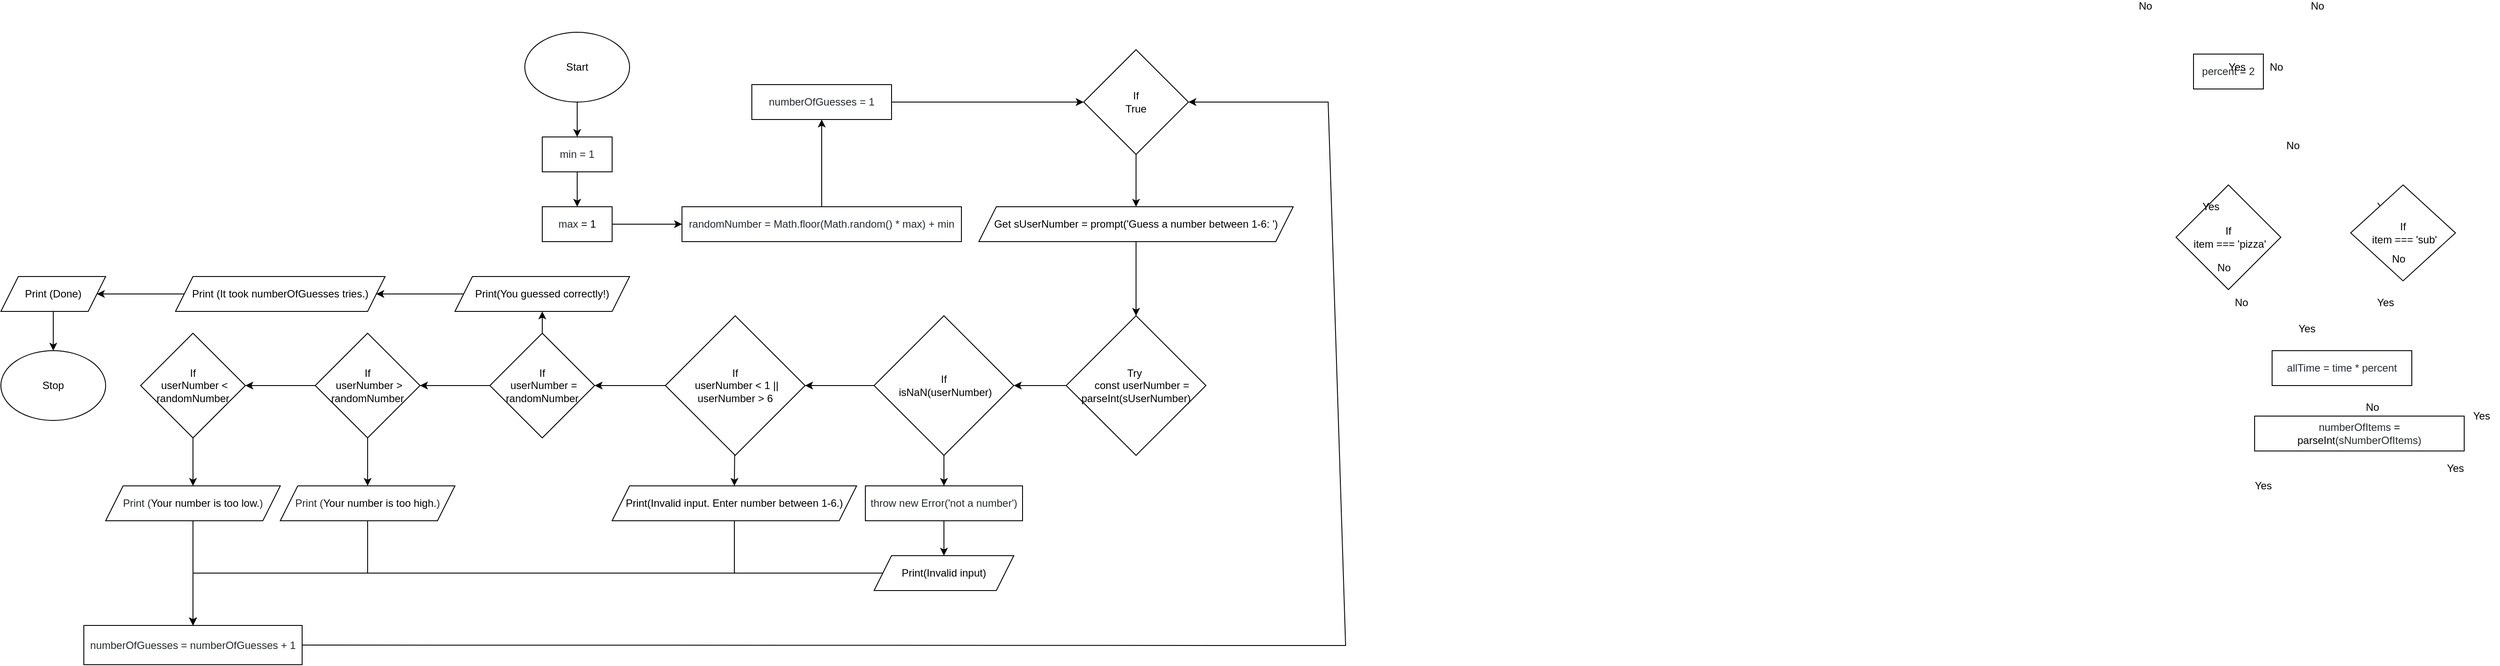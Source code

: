 <mxfile>
    <diagram id="hgVXln8VSOfign1ikF7p" name="Page-1">
        <mxGraphModel dx="2728" dy="749" grid="1" gridSize="10" guides="1" tooltips="1" connect="1" arrows="1" fold="1" page="1" pageScale="1" pageWidth="827" pageHeight="1169" math="0" shadow="0">
            <root>
                <mxCell id="0"/>
                <mxCell id="1" parent="0"/>
                <mxCell id="3" value="&lt;span class=&quot;pl-s1&quot; style=&quot;box-sizing: border-box ; color: rgb(36 , 41 , 47) ; font-family: , , &amp;#34;sf mono&amp;#34; , &amp;#34;menlo&amp;#34; , &amp;#34;consolas&amp;#34; , &amp;#34;liberation mono&amp;#34; , monospace ; background-color: rgb(255 , 255 , 255)&quot;&gt;numberOfItems&lt;/span&gt;&lt;span style=&quot;color: rgb(36 , 41 , 47) ; font-family: , , &amp;#34;sf mono&amp;#34; , &amp;#34;menlo&amp;#34; , &amp;#34;consolas&amp;#34; , &amp;#34;liberation mono&amp;#34; , monospace ; background-color: rgb(255 , 255 , 255)&quot;&gt; &lt;/span&gt;&lt;span class=&quot;pl-c1&quot; style=&quot;box-sizing: border-box ; font-family: , , &amp;#34;sf mono&amp;#34; , &amp;#34;menlo&amp;#34; , &amp;#34;consolas&amp;#34; , &amp;#34;liberation mono&amp;#34; , monospace ; background-color: rgb(255 , 255 , 255)&quot;&gt;=&lt;/span&gt;&lt;span style=&quot;color: rgb(36 , 41 , 47) ; font-family: , , &amp;#34;sf mono&amp;#34; , &amp;#34;menlo&amp;#34; , &amp;#34;consolas&amp;#34; , &amp;#34;liberation mono&amp;#34; , monospace ; background-color: rgb(255 , 255 , 255)&quot;&gt; &lt;/span&gt;&lt;span class=&quot;pl-en&quot; style=&quot;box-sizing: border-box ; font-family: , , &amp;#34;sf mono&amp;#34; , &amp;#34;menlo&amp;#34; , &amp;#34;consolas&amp;#34; , &amp;#34;liberation mono&amp;#34; , monospace ; background-color: rgb(255 , 255 , 255)&quot;&gt;parseInt&lt;/span&gt;&lt;span class=&quot;pl-kos&quot; style=&quot;box-sizing: border-box ; color: rgb(36 , 41 , 47) ; font-family: , , &amp;#34;sf mono&amp;#34; , &amp;#34;menlo&amp;#34; , &amp;#34;consolas&amp;#34; , &amp;#34;liberation mono&amp;#34; , monospace ; background-color: rgb(255 , 255 , 255)&quot;&gt;(&lt;/span&gt;&lt;span class=&quot;pl-s1&quot; style=&quot;box-sizing: border-box ; color: rgb(36 , 41 , 47) ; font-family: , , &amp;#34;sf mono&amp;#34; , &amp;#34;menlo&amp;#34; , &amp;#34;consolas&amp;#34; , &amp;#34;liberation mono&amp;#34; , monospace ; background-color: rgb(255 , 255 , 255)&quot;&gt;sNumberOfItems&lt;/span&gt;&lt;span class=&quot;pl-kos&quot; style=&quot;box-sizing: border-box ; color: rgb(36 , 41 , 47) ; font-family: , , &amp;#34;sf mono&amp;#34; , &amp;#34;menlo&amp;#34; , &amp;#34;consolas&amp;#34; , &amp;#34;liberation mono&amp;#34; , monospace ; background-color: rgb(255 , 255 , 255)&quot;&gt;)&lt;/span&gt;" style="rounded=0;whiteSpace=wrap;html=1;" vertex="1" parent="1">
                    <mxGeometry x="1381" y="520" width="240" height="40" as="geometry"/>
                </mxCell>
                <mxCell id="82" style="edgeStyle=none;html=1;entryX=0.5;entryY=0;entryDx=0;entryDy=0;" edge="1" parent="1" source="5" target="24">
                    <mxGeometry relative="1" as="geometry"/>
                </mxCell>
                <mxCell id="5" value="Start" style="ellipse;whiteSpace=wrap;html=1;" vertex="1" parent="1">
                    <mxGeometry x="-600" y="80" width="120" height="80" as="geometry"/>
                </mxCell>
                <mxCell id="104" style="edgeStyle=none;html=1;entryX=0.5;entryY=0;entryDx=0;entryDy=0;" edge="1" parent="1" source="7" target="32">
                    <mxGeometry relative="1" as="geometry"/>
                </mxCell>
                <mxCell id="7" value="&lt;div&gt;&lt;/div&gt;&lt;span class=&quot;pl-kos&quot; style=&quot;box-sizing: border-box ; color: rgb(36 , 41 , 47) ; font-family: , , &amp;#34;sf mono&amp;#34; , &amp;#34;menlo&amp;#34; , &amp;#34;consolas&amp;#34; , &amp;#34;liberation mono&amp;#34; , monospace ; background-color: rgb(255 , 255 , 255)&quot;&gt;Print (&lt;/span&gt;&lt;span class=&quot;pl-s&quot; style=&quot;box-sizing: border-box ; font-family: , , &amp;#34;sf mono&amp;#34; , &amp;#34;menlo&amp;#34; , &amp;#34;consolas&amp;#34; , &amp;#34;liberation mono&amp;#34; , monospace ; background-color: rgb(255 , 255 , 255)&quot;&gt;Your number is too low.&lt;/span&gt;&lt;span class=&quot;pl-kos&quot; style=&quot;box-sizing: border-box ; color: rgb(36 , 41 , 47) ; font-family: , , &amp;#34;sf mono&amp;#34; , &amp;#34;menlo&amp;#34; , &amp;#34;consolas&amp;#34; , &amp;#34;liberation mono&amp;#34; , monospace ; background-color: rgb(255 , 255 , 255)&quot;&gt;)&lt;/span&gt;" style="shape=parallelogram;perimeter=parallelogramPerimeter;whiteSpace=wrap;html=1;fixedSize=1;" vertex="1" parent="1">
                    <mxGeometry x="-1080" y="600" width="200" height="40" as="geometry"/>
                </mxCell>
                <mxCell id="10" value="If&lt;br&gt;&amp;nbsp;item === 'pizza'" style="rhombus;whiteSpace=wrap;html=1;" vertex="1" parent="1">
                    <mxGeometry x="1291" y="255" width="120" height="120" as="geometry"/>
                </mxCell>
                <mxCell id="97" style="edgeStyle=none;html=1;entryX=1;entryY=0.5;entryDx=0;entryDy=0;" edge="1" parent="1" source="12" target="18">
                    <mxGeometry relative="1" as="geometry"/>
                </mxCell>
                <mxCell id="12" value="&lt;span&gt;Print (It took numberOfGuesses tries.)&lt;/span&gt;" style="shape=parallelogram;perimeter=parallelogramPerimeter;whiteSpace=wrap;html=1;fixedSize=1;" vertex="1" parent="1">
                    <mxGeometry x="-1000" y="360" width="240" height="40" as="geometry"/>
                </mxCell>
                <mxCell id="88" style="edgeStyle=none;html=1;entryX=0.5;entryY=0;entryDx=0;entryDy=0;" edge="1" parent="1" source="14" target="39">
                    <mxGeometry relative="1" as="geometry"/>
                </mxCell>
                <mxCell id="14" value="&lt;span style=&quot;font-family: , , &amp;#34;sf mono&amp;#34; , &amp;#34;menlo&amp;#34; , &amp;#34;consolas&amp;#34; , &amp;#34;liberation mono&amp;#34; , monospace ; background-color: rgb(255 , 255 , 255)&quot;&gt;Get&lt;/span&gt;&lt;span style=&quot;color: rgb(36 , 41 , 47) ; font-family: , , &amp;#34;sf mono&amp;#34; , &amp;#34;menlo&amp;#34; , &amp;#34;consolas&amp;#34; , &amp;#34;liberation mono&amp;#34; , monospace ; background-color: rgb(255 , 255 , 255)&quot;&gt;&amp;nbsp;&lt;/span&gt;sUserNumber = prompt('Guess a number between 1-6: ')" style="shape=parallelogram;perimeter=parallelogramPerimeter;whiteSpace=wrap;html=1;fixedSize=1;" vertex="1" parent="1">
                    <mxGeometry x="-80" y="280" width="360" height="40" as="geometry"/>
                </mxCell>
                <mxCell id="105" style="edgeStyle=none;html=1;entryX=0.5;entryY=0;entryDx=0;entryDy=0;rounded=0;" edge="1" parent="1" source="16" target="32">
                    <mxGeometry relative="1" as="geometry">
                        <Array as="points">
                            <mxPoint x="-980" y="700"/>
                        </Array>
                    </mxGeometry>
                </mxCell>
                <mxCell id="16" value="Print(Invalid input)" style="shape=parallelogram;perimeter=parallelogramPerimeter;whiteSpace=wrap;html=1;fixedSize=1;" vertex="1" parent="1">
                    <mxGeometry x="-200" y="680" width="160" height="40" as="geometry"/>
                </mxCell>
                <mxCell id="98" style="edgeStyle=none;html=1;entryX=0.5;entryY=0;entryDx=0;entryDy=0;" edge="1" parent="1" source="18" target="19">
                    <mxGeometry relative="1" as="geometry"/>
                </mxCell>
                <mxCell id="18" value="Print (Done)" style="shape=parallelogram;perimeter=parallelogramPerimeter;whiteSpace=wrap;html=1;fixedSize=1;" vertex="1" parent="1">
                    <mxGeometry x="-1200" y="360" width="120" height="40" as="geometry"/>
                </mxCell>
                <mxCell id="19" value="Stop" style="ellipse;whiteSpace=wrap;html=1;" vertex="1" parent="1">
                    <mxGeometry x="-1200" y="445" width="120" height="80" as="geometry"/>
                </mxCell>
                <mxCell id="20" value="Yes" style="text;html=1;strokeColor=none;fillColor=none;align=center;verticalAlign=middle;whiteSpace=wrap;rounded=0;" vertex="1" parent="1">
                    <mxGeometry x="1511" y="275" width="40" height="10" as="geometry"/>
                </mxCell>
                <mxCell id="84" style="edgeStyle=none;html=1;entryX=0;entryY=0.5;entryDx=0;entryDy=0;" edge="1" parent="1" source="22" target="36">
                    <mxGeometry relative="1" as="geometry"/>
                </mxCell>
                <mxCell id="22" value="&lt;span style=&quot;color: rgb(36 , 41 , 47) ; font-family: , , &amp;#34;sf mono&amp;#34; , &amp;#34;menlo&amp;#34; , &amp;#34;consolas&amp;#34; , &amp;#34;liberation mono&amp;#34; , monospace ; background-color: rgb(255 , 255 , 255)&quot;&gt;max&amp;nbsp;&lt;/span&gt;&lt;span class=&quot;pl-c1&quot; style=&quot;box-sizing: border-box ; font-family: , , &amp;#34;sf mono&amp;#34; , &amp;#34;menlo&amp;#34; , &amp;#34;consolas&amp;#34; , &amp;#34;liberation mono&amp;#34; , monospace ; background-color: rgb(255 , 255 , 255)&quot;&gt;=&lt;/span&gt;&lt;span style=&quot;color: rgb(36 , 41 , 47) ; font-family: , , &amp;#34;sf mono&amp;#34; , &amp;#34;menlo&amp;#34; , &amp;#34;consolas&amp;#34; , &amp;#34;liberation mono&amp;#34; , monospace ; background-color: rgb(255 , 255 , 255)&quot;&gt; &lt;/span&gt;&lt;span class=&quot;pl-c1&quot; style=&quot;box-sizing: border-box ; font-family: , , &amp;#34;sf mono&amp;#34; , &amp;#34;menlo&amp;#34; , &amp;#34;consolas&amp;#34; , &amp;#34;liberation mono&amp;#34; , monospace ; background-color: rgb(255 , 255 , 255)&quot;&gt;1&lt;/span&gt;" style="rounded=0;whiteSpace=wrap;html=1;" vertex="1" parent="1">
                    <mxGeometry x="-580" y="280" width="80" height="40" as="geometry"/>
                </mxCell>
                <mxCell id="83" style="edgeStyle=none;html=1;entryX=0.5;entryY=0;entryDx=0;entryDy=0;" edge="1" parent="1" source="24" target="22">
                    <mxGeometry relative="1" as="geometry"/>
                </mxCell>
                <mxCell id="24" value="&lt;font color=&quot;#24292f&quot;&gt;&lt;span style=&quot;background-color: rgb(255 , 255 , 255)&quot;&gt;min = 1&lt;/span&gt;&lt;/font&gt;" style="rounded=0;whiteSpace=wrap;html=1;" vertex="1" parent="1">
                    <mxGeometry x="-580" y="200" width="80" height="40" as="geometry"/>
                </mxCell>
                <mxCell id="27" value="If&lt;br&gt;&amp;nbsp;item === 'sub'" style="rhombus;whiteSpace=wrap;html=1;" vertex="1" parent="1">
                    <mxGeometry x="1491" y="255" width="120" height="110" as="geometry"/>
                </mxCell>
                <mxCell id="87" style="edgeStyle=none;html=1;entryX=0.5;entryY=0;entryDx=0;entryDy=0;" edge="1" parent="1" source="30" target="14">
                    <mxGeometry relative="1" as="geometry">
                        <mxPoint x="20" y="590" as="targetPoint"/>
                    </mxGeometry>
                </mxCell>
                <mxCell id="30" value="If&lt;br&gt;True" style="rhombus;whiteSpace=wrap;html=1;" vertex="1" parent="1">
                    <mxGeometry x="40" y="100" width="120" height="120" as="geometry"/>
                </mxCell>
                <mxCell id="106" style="edgeStyle=none;html=1;entryX=1;entryY=0.5;entryDx=0;entryDy=0;rounded=0;exitX=1;exitY=0.5;exitDx=0;exitDy=0;" edge="1" parent="1" source="32" target="30">
                    <mxGeometry relative="1" as="geometry">
                        <mxPoint x="-260" y="420.0" as="targetPoint"/>
                        <Array as="points">
                            <mxPoint x="340" y="783"/>
                            <mxPoint x="320" y="160"/>
                        </Array>
                    </mxGeometry>
                </mxCell>
                <mxCell id="32" value="&lt;font color=&quot;#24292f&quot;&gt;numberOfGuesses = numberOfGuesses + 1&lt;/font&gt;" style="rounded=0;whiteSpace=wrap;html=1;" vertex="1" parent="1">
                    <mxGeometry x="-1105" y="760" width="250" height="45" as="geometry"/>
                </mxCell>
                <mxCell id="86" style="edgeStyle=none;html=1;entryX=0;entryY=0.5;entryDx=0;entryDy=0;" edge="1" parent="1" source="34" target="30">
                    <mxGeometry relative="1" as="geometry"/>
                </mxCell>
                <mxCell id="34" value="&lt;font color=&quot;#24292f&quot;&gt;numberOfGuesses = 1&lt;/font&gt;" style="rounded=0;whiteSpace=wrap;html=1;" vertex="1" parent="1">
                    <mxGeometry x="-340" y="140" width="160" height="40" as="geometry"/>
                </mxCell>
                <mxCell id="85" style="edgeStyle=none;html=1;entryX=0.5;entryY=1;entryDx=0;entryDy=0;" edge="1" parent="1" source="36" target="34">
                    <mxGeometry relative="1" as="geometry">
                        <mxPoint x="-260" y="240" as="targetPoint"/>
                    </mxGeometry>
                </mxCell>
                <mxCell id="36" value="&lt;font color=&quot;#24292f&quot;&gt;randomNumber = Math.floor(Math.random() * max) + min&lt;/font&gt;" style="rounded=0;whiteSpace=wrap;html=1;" vertex="1" parent="1">
                    <mxGeometry x="-420" y="280" width="320" height="40" as="geometry"/>
                </mxCell>
                <mxCell id="89" style="edgeStyle=none;html=1;entryX=1;entryY=0.5;entryDx=0;entryDy=0;" edge="1" parent="1" source="39" target="45">
                    <mxGeometry relative="1" as="geometry"/>
                </mxCell>
                <mxCell id="39" value="Try&lt;span&gt;&amp;nbsp;&lt;/span&gt;&lt;br&gt;&lt;div&gt;&amp;nbsp; &amp;nbsp; const userNumber = parseInt(sUserNumber)&lt;/div&gt;" style="rhombus;whiteSpace=wrap;html=1;" vertex="1" parent="1">
                    <mxGeometry x="20" y="405" width="160" height="160" as="geometry"/>
                </mxCell>
                <mxCell id="100" style="edgeStyle=none;html=1;entryX=0.5;entryY=0;entryDx=0;entryDy=0;" edge="1" parent="1" source="42" target="80">
                    <mxGeometry relative="1" as="geometry"/>
                </mxCell>
                <mxCell id="101" style="edgeStyle=none;html=1;entryX=1;entryY=0.5;entryDx=0;entryDy=0;" edge="1" parent="1" source="42" target="81">
                    <mxGeometry relative="1" as="geometry"/>
                </mxCell>
                <mxCell id="42" value="If&lt;br&gt;&amp;nbsp;userNumber &amp;gt; randomNumber" style="rhombus;whiteSpace=wrap;html=1;" vertex="1" parent="1">
                    <mxGeometry x="-840" y="425" width="120" height="120" as="geometry"/>
                </mxCell>
                <mxCell id="91" style="edgeStyle=none;html=1;entryX=1;entryY=0.5;entryDx=0;entryDy=0;" edge="1" parent="1" source="45" target="61">
                    <mxGeometry relative="1" as="geometry"/>
                </mxCell>
                <mxCell id="114" style="edgeStyle=none;html=1;entryX=0.5;entryY=0;entryDx=0;entryDy=0;" edge="1" parent="1" source="45" target="113">
                    <mxGeometry relative="1" as="geometry"/>
                </mxCell>
                <mxCell id="45" value="If&lt;br&gt;&amp;nbsp;isNaN(userNumber)" style="rhombus;whiteSpace=wrap;html=1;" vertex="1" parent="1">
                    <mxGeometry x="-200" y="405" width="160" height="160" as="geometry"/>
                </mxCell>
                <mxCell id="95" style="edgeStyle=none;html=1;entryX=0.5;entryY=1;entryDx=0;entryDy=0;" edge="1" parent="1" source="48" target="52">
                    <mxGeometry relative="1" as="geometry"/>
                </mxCell>
                <mxCell id="99" style="edgeStyle=none;html=1;entryX=1;entryY=0.5;entryDx=0;entryDy=0;" edge="1" parent="1" source="48" target="42">
                    <mxGeometry relative="1" as="geometry">
                        <mxPoint x="140" y="610.0" as="targetPoint"/>
                    </mxGeometry>
                </mxCell>
                <mxCell id="48" value="If&lt;br&gt;&amp;nbsp;userNumber = randomNumber" style="rhombus;whiteSpace=wrap;html=1;" vertex="1" parent="1">
                    <mxGeometry x="-640" y="425" width="120" height="120" as="geometry"/>
                </mxCell>
                <mxCell id="108" style="edgeStyle=none;html=1;entryX=0.5;entryY=0;entryDx=0;entryDy=0;rounded=0;" edge="1" parent="1" source="50" target="32">
                    <mxGeometry relative="1" as="geometry">
                        <Array as="points">
                            <mxPoint x="-360" y="700"/>
                            <mxPoint x="-980" y="700"/>
                        </Array>
                    </mxGeometry>
                </mxCell>
                <mxCell id="50" value="Print(Invalid input. Enter number between 1-6.)" style="shape=parallelogram;perimeter=parallelogramPerimeter;whiteSpace=wrap;html=1;fixedSize=1;" vertex="1" parent="1">
                    <mxGeometry x="-500" y="600" width="280" height="40" as="geometry"/>
                </mxCell>
                <mxCell id="96" style="edgeStyle=none;html=1;entryX=1;entryY=0.5;entryDx=0;entryDy=0;" edge="1" parent="1" source="52" target="12">
                    <mxGeometry relative="1" as="geometry"/>
                </mxCell>
                <mxCell id="52" value="Print(You guessed correctly!)" style="shape=parallelogram;perimeter=parallelogramPerimeter;whiteSpace=wrap;html=1;fixedSize=1;" vertex="1" parent="1">
                    <mxGeometry x="-680" y="360" width="200" height="40" as="geometry"/>
                </mxCell>
                <mxCell id="56" value="&lt;span class=&quot;pl-s1&quot; style=&quot;box-sizing: border-box ; color: rgb(36 , 41 , 47) ; font-family: , , &amp;#34;sf mono&amp;#34; , &amp;#34;menlo&amp;#34; , &amp;#34;consolas&amp;#34; , &amp;#34;liberation mono&amp;#34; , monospace ; background-color: rgb(255 , 255 , 255)&quot;&gt;percent&lt;/span&gt;&lt;span style=&quot;color: rgb(36 , 41 , 47) ; font-family: , , &amp;#34;sf mono&amp;#34; , &amp;#34;menlo&amp;#34; , &amp;#34;consolas&amp;#34; , &amp;#34;liberation mono&amp;#34; , monospace ; background-color: rgb(255 , 255 , 255)&quot;&gt; &lt;/span&gt;&lt;span class=&quot;pl-c1&quot; style=&quot;box-sizing: border-box ; font-family: , , &amp;#34;sf mono&amp;#34; , &amp;#34;menlo&amp;#34; , &amp;#34;consolas&amp;#34; , &amp;#34;liberation mono&amp;#34; , monospace ; background-color: rgb(255 , 255 , 255)&quot;&gt;=&lt;/span&gt;&lt;span style=&quot;color: rgb(36 , 41 , 47) ; font-family: , , &amp;#34;sf mono&amp;#34; , &amp;#34;menlo&amp;#34; , &amp;#34;consolas&amp;#34; , &amp;#34;liberation mono&amp;#34; , monospace ; background-color: rgb(255 , 255 , 255)&quot;&gt;&amp;nbsp;2&lt;/span&gt;" style="rounded=0;whiteSpace=wrap;html=1;" vertex="1" parent="1">
                    <mxGeometry x="1311" y="105" width="80" height="40" as="geometry"/>
                </mxCell>
                <mxCell id="93" style="edgeStyle=none;html=1;entryX=0.5;entryY=0;entryDx=0;entryDy=0;exitX=0.5;exitY=1;exitDx=0;exitDy=0;" edge="1" parent="1" source="113" target="16">
                    <mxGeometry relative="1" as="geometry">
                        <mxPoint x="-91.316" y="645" as="sourcePoint"/>
                        <mxPoint x="310" y="1040" as="targetPoint"/>
                    </mxGeometry>
                </mxCell>
                <mxCell id="92" style="edgeStyle=none;html=1;entryX=0.5;entryY=0;entryDx=0;entryDy=0;" edge="1" parent="1" source="61" target="50">
                    <mxGeometry relative="1" as="geometry"/>
                </mxCell>
                <mxCell id="94" style="edgeStyle=none;html=1;entryX=1;entryY=0.5;entryDx=0;entryDy=0;" edge="1" parent="1" source="61" target="48">
                    <mxGeometry relative="1" as="geometry">
                        <mxPoint x="260" y="970" as="targetPoint"/>
                    </mxGeometry>
                </mxCell>
                <mxCell id="61" value="If&lt;br&gt;&amp;nbsp;userNumber &amp;lt; 1 || userNumber &amp;gt; 6" style="rhombus;whiteSpace=wrap;html=1;" vertex="1" parent="1">
                    <mxGeometry x="-439" y="405" width="160" height="160" as="geometry"/>
                </mxCell>
                <mxCell id="63" value="&lt;font color=&quot;#24292f&quot;&gt;allTime = time * percent&lt;/font&gt;" style="rounded=0;whiteSpace=wrap;html=1;" vertex="1" parent="1">
                    <mxGeometry x="1401" y="445" width="160" height="40" as="geometry"/>
                </mxCell>
                <mxCell id="64" value="Yes" style="text;html=1;strokeColor=none;fillColor=none;align=center;verticalAlign=middle;whiteSpace=wrap;rounded=0;" vertex="1" parent="1">
                    <mxGeometry x="1421" y="415" width="40" height="10" as="geometry"/>
                </mxCell>
                <mxCell id="65" value="Yes" style="text;html=1;strokeColor=none;fillColor=none;align=center;verticalAlign=middle;whiteSpace=wrap;rounded=0;" vertex="1" parent="1">
                    <mxGeometry x="1311" y="275" width="40" height="10" as="geometry"/>
                </mxCell>
                <mxCell id="66" value="Yes" style="text;html=1;strokeColor=none;fillColor=none;align=center;verticalAlign=middle;whiteSpace=wrap;rounded=0;" vertex="1" parent="1">
                    <mxGeometry x="1591" y="575" width="40" height="10" as="geometry"/>
                </mxCell>
                <mxCell id="67" value="Yes" style="text;html=1;strokeColor=none;fillColor=none;align=center;verticalAlign=middle;whiteSpace=wrap;rounded=0;" vertex="1" parent="1">
                    <mxGeometry x="1341" y="115" width="40" height="10" as="geometry"/>
                </mxCell>
                <mxCell id="68" value="Yes" style="text;html=1;strokeColor=none;fillColor=none;align=center;verticalAlign=middle;whiteSpace=wrap;rounded=0;" vertex="1" parent="1">
                    <mxGeometry x="1621" y="515" width="40" height="10" as="geometry"/>
                </mxCell>
                <mxCell id="69" value="Yes" style="text;html=1;strokeColor=none;fillColor=none;align=center;verticalAlign=middle;whiteSpace=wrap;rounded=0;" vertex="1" parent="1">
                    <mxGeometry x="1371" y="595" width="40" height="10" as="geometry"/>
                </mxCell>
                <mxCell id="70" value="Yes" style="text;html=1;strokeColor=none;fillColor=none;align=center;verticalAlign=middle;whiteSpace=wrap;rounded=0;" vertex="1" parent="1">
                    <mxGeometry x="1511" y="385" width="40" height="10" as="geometry"/>
                </mxCell>
                <mxCell id="71" value="No" style="text;html=1;strokeColor=none;fillColor=none;align=center;verticalAlign=middle;whiteSpace=wrap;rounded=0;" vertex="1" parent="1">
                    <mxGeometry x="1351" y="385" width="30" height="10" as="geometry"/>
                </mxCell>
                <mxCell id="72" value="No" style="text;html=1;strokeColor=none;fillColor=none;align=center;verticalAlign=middle;whiteSpace=wrap;rounded=0;" vertex="1" parent="1">
                    <mxGeometry x="1391" y="115" width="30" height="10" as="geometry"/>
                </mxCell>
                <mxCell id="73" value="No" style="text;html=1;strokeColor=none;fillColor=none;align=center;verticalAlign=middle;whiteSpace=wrap;rounded=0;" vertex="1" parent="1">
                    <mxGeometry x="1501" y="505" width="30" height="10" as="geometry"/>
                </mxCell>
                <mxCell id="74" value="No" style="text;html=1;strokeColor=none;fillColor=none;align=center;verticalAlign=middle;whiteSpace=wrap;rounded=0;" vertex="1" parent="1">
                    <mxGeometry x="1410" y="205" width="30" height="10" as="geometry"/>
                </mxCell>
                <mxCell id="75" value="No" style="text;html=1;strokeColor=none;fillColor=none;align=center;verticalAlign=middle;whiteSpace=wrap;rounded=0;" vertex="1" parent="1">
                    <mxGeometry x="1241" y="45" width="30" height="10" as="geometry"/>
                </mxCell>
                <mxCell id="76" value="No" style="text;html=1;strokeColor=none;fillColor=none;align=center;verticalAlign=middle;whiteSpace=wrap;rounded=0;" vertex="1" parent="1">
                    <mxGeometry x="1438" y="45" width="30" height="10" as="geometry"/>
                </mxCell>
                <mxCell id="77" value="No" style="text;html=1;strokeColor=none;fillColor=none;align=center;verticalAlign=middle;whiteSpace=wrap;rounded=0;" vertex="1" parent="1">
                    <mxGeometry x="1331" y="345" width="30" height="10" as="geometry"/>
                </mxCell>
                <mxCell id="78" value="No" style="text;html=1;strokeColor=none;fillColor=none;align=center;verticalAlign=middle;whiteSpace=wrap;rounded=0;" vertex="1" parent="1">
                    <mxGeometry x="1531" y="325" width="30" height="30" as="geometry"/>
                </mxCell>
                <mxCell id="103" style="edgeStyle=none;html=1;entryX=0.5;entryY=0;entryDx=0;entryDy=0;rounded=0;" edge="1" parent="1" source="80" target="32">
                    <mxGeometry relative="1" as="geometry">
                        <Array as="points">
                            <mxPoint x="-780" y="700"/>
                            <mxPoint x="-980" y="700"/>
                        </Array>
                    </mxGeometry>
                </mxCell>
                <mxCell id="80" value="&lt;div&gt;&lt;/div&gt;&lt;span class=&quot;pl-kos&quot; style=&quot;box-sizing: border-box ; color: rgb(36 , 41 , 47) ; font-family: , , &amp;#34;sf mono&amp;#34; , &amp;#34;menlo&amp;#34; , &amp;#34;consolas&amp;#34; , &amp;#34;liberation mono&amp;#34; , monospace ; background-color: rgb(255 , 255 , 255)&quot;&gt;Print (&lt;/span&gt;&lt;span class=&quot;pl-s&quot; style=&quot;box-sizing: border-box ; font-family: , , &amp;#34;sf mono&amp;#34; , &amp;#34;menlo&amp;#34; , &amp;#34;consolas&amp;#34; , &amp;#34;liberation mono&amp;#34; , monospace ; background-color: rgb(255 , 255 , 255)&quot;&gt;Your number is too high.&lt;/span&gt;&lt;span class=&quot;pl-kos&quot; style=&quot;box-sizing: border-box ; color: rgb(36 , 41 , 47) ; font-family: , , &amp;#34;sf mono&amp;#34; , &amp;#34;menlo&amp;#34; , &amp;#34;consolas&amp;#34; , &amp;#34;liberation mono&amp;#34; , monospace ; background-color: rgb(255 , 255 , 255)&quot;&gt;)&lt;/span&gt;" style="shape=parallelogram;perimeter=parallelogramPerimeter;whiteSpace=wrap;html=1;fixedSize=1;" vertex="1" parent="1">
                    <mxGeometry x="-880" y="600" width="200" height="40" as="geometry"/>
                </mxCell>
                <mxCell id="102" style="edgeStyle=none;html=1;entryX=0.5;entryY=0;entryDx=0;entryDy=0;" edge="1" parent="1" source="81" target="7">
                    <mxGeometry relative="1" as="geometry"/>
                </mxCell>
                <mxCell id="81" value="If&lt;br&gt;&amp;nbsp;userNumber &amp;lt; randomNumber" style="rhombus;whiteSpace=wrap;html=1;" vertex="1" parent="1">
                    <mxGeometry x="-1040" y="425" width="120" height="120" as="geometry"/>
                </mxCell>
                <mxCell id="113" value="&lt;span style=&quot;color: rgb(36 , 41 , 47)&quot;&gt;throw new Error('not a number')&lt;/span&gt;" style="rounded=0;whiteSpace=wrap;html=1;" vertex="1" parent="1">
                    <mxGeometry x="-210" y="600" width="180" height="40" as="geometry"/>
                </mxCell>
            </root>
        </mxGraphModel>
    </diagram>
</mxfile>
